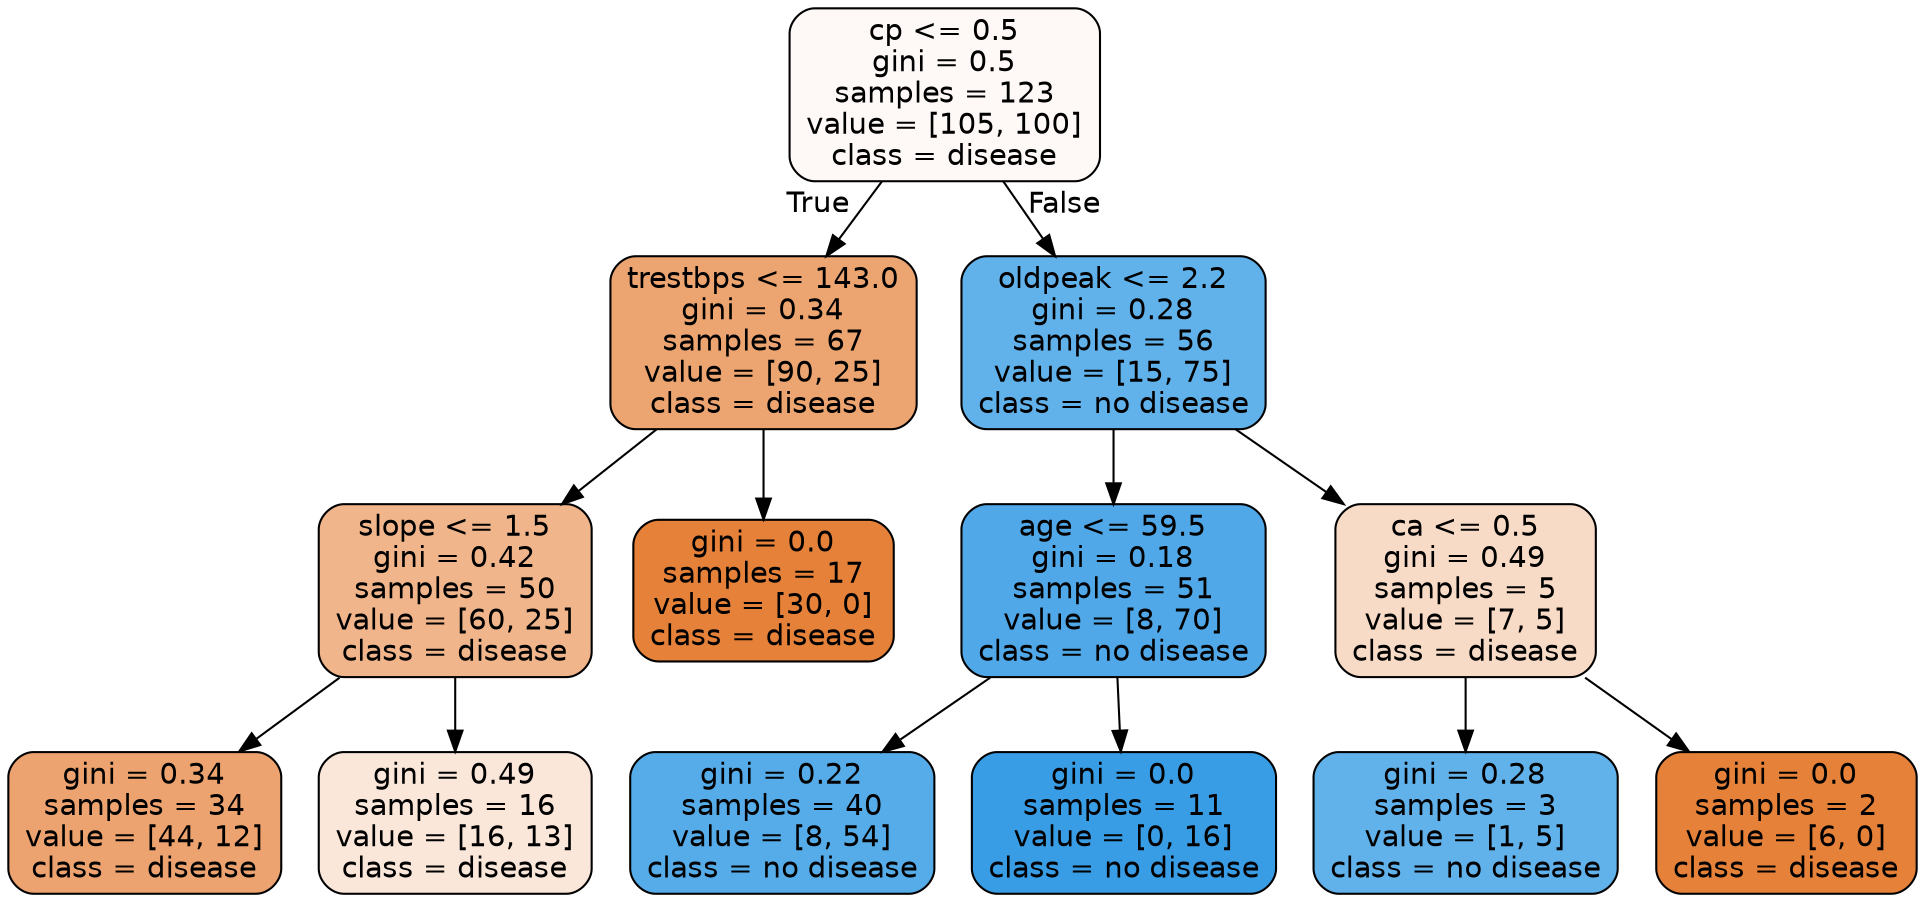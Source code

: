 digraph Tree {
node [shape=box, style="filled, rounded", color="black", fontname="helvetica"] ;
edge [fontname="helvetica"] ;
0 [label="cp <= 0.5\ngini = 0.5\nsamples = 123\nvalue = [105, 100]\nclass = disease", fillcolor="#fef9f6"] ;
1 [label="trestbps <= 143.0\ngini = 0.34\nsamples = 67\nvalue = [90, 25]\nclass = disease", fillcolor="#eca470"] ;
0 -> 1 [labeldistance=2.5, labelangle=45, headlabel="True"] ;
2 [label="slope <= 1.5\ngini = 0.42\nsamples = 50\nvalue = [60, 25]\nclass = disease", fillcolor="#f0b58b"] ;
1 -> 2 ;
3 [label="gini = 0.34\nsamples = 34\nvalue = [44, 12]\nclass = disease", fillcolor="#eca36f"] ;
2 -> 3 ;
4 [label="gini = 0.49\nsamples = 16\nvalue = [16, 13]\nclass = disease", fillcolor="#fae7da"] ;
2 -> 4 ;
5 [label="gini = 0.0\nsamples = 17\nvalue = [30, 0]\nclass = disease", fillcolor="#e58139"] ;
1 -> 5 ;
6 [label="oldpeak <= 2.2\ngini = 0.28\nsamples = 56\nvalue = [15, 75]\nclass = no disease", fillcolor="#61b1ea"] ;
0 -> 6 [labeldistance=2.5, labelangle=-45, headlabel="False"] ;
7 [label="age <= 59.5\ngini = 0.18\nsamples = 51\nvalue = [8, 70]\nclass = no disease", fillcolor="#50a8e8"] ;
6 -> 7 ;
8 [label="gini = 0.22\nsamples = 40\nvalue = [8, 54]\nclass = no disease", fillcolor="#56ace9"] ;
7 -> 8 ;
9 [label="gini = 0.0\nsamples = 11\nvalue = [0, 16]\nclass = no disease", fillcolor="#399de5"] ;
7 -> 9 ;
10 [label="ca <= 0.5\ngini = 0.49\nsamples = 5\nvalue = [7, 5]\nclass = disease", fillcolor="#f8dbc6"] ;
6 -> 10 ;
11 [label="gini = 0.28\nsamples = 3\nvalue = [1, 5]\nclass = no disease", fillcolor="#61b1ea"] ;
10 -> 11 ;
12 [label="gini = 0.0\nsamples = 2\nvalue = [6, 0]\nclass = disease", fillcolor="#e58139"] ;
10 -> 12 ;
}